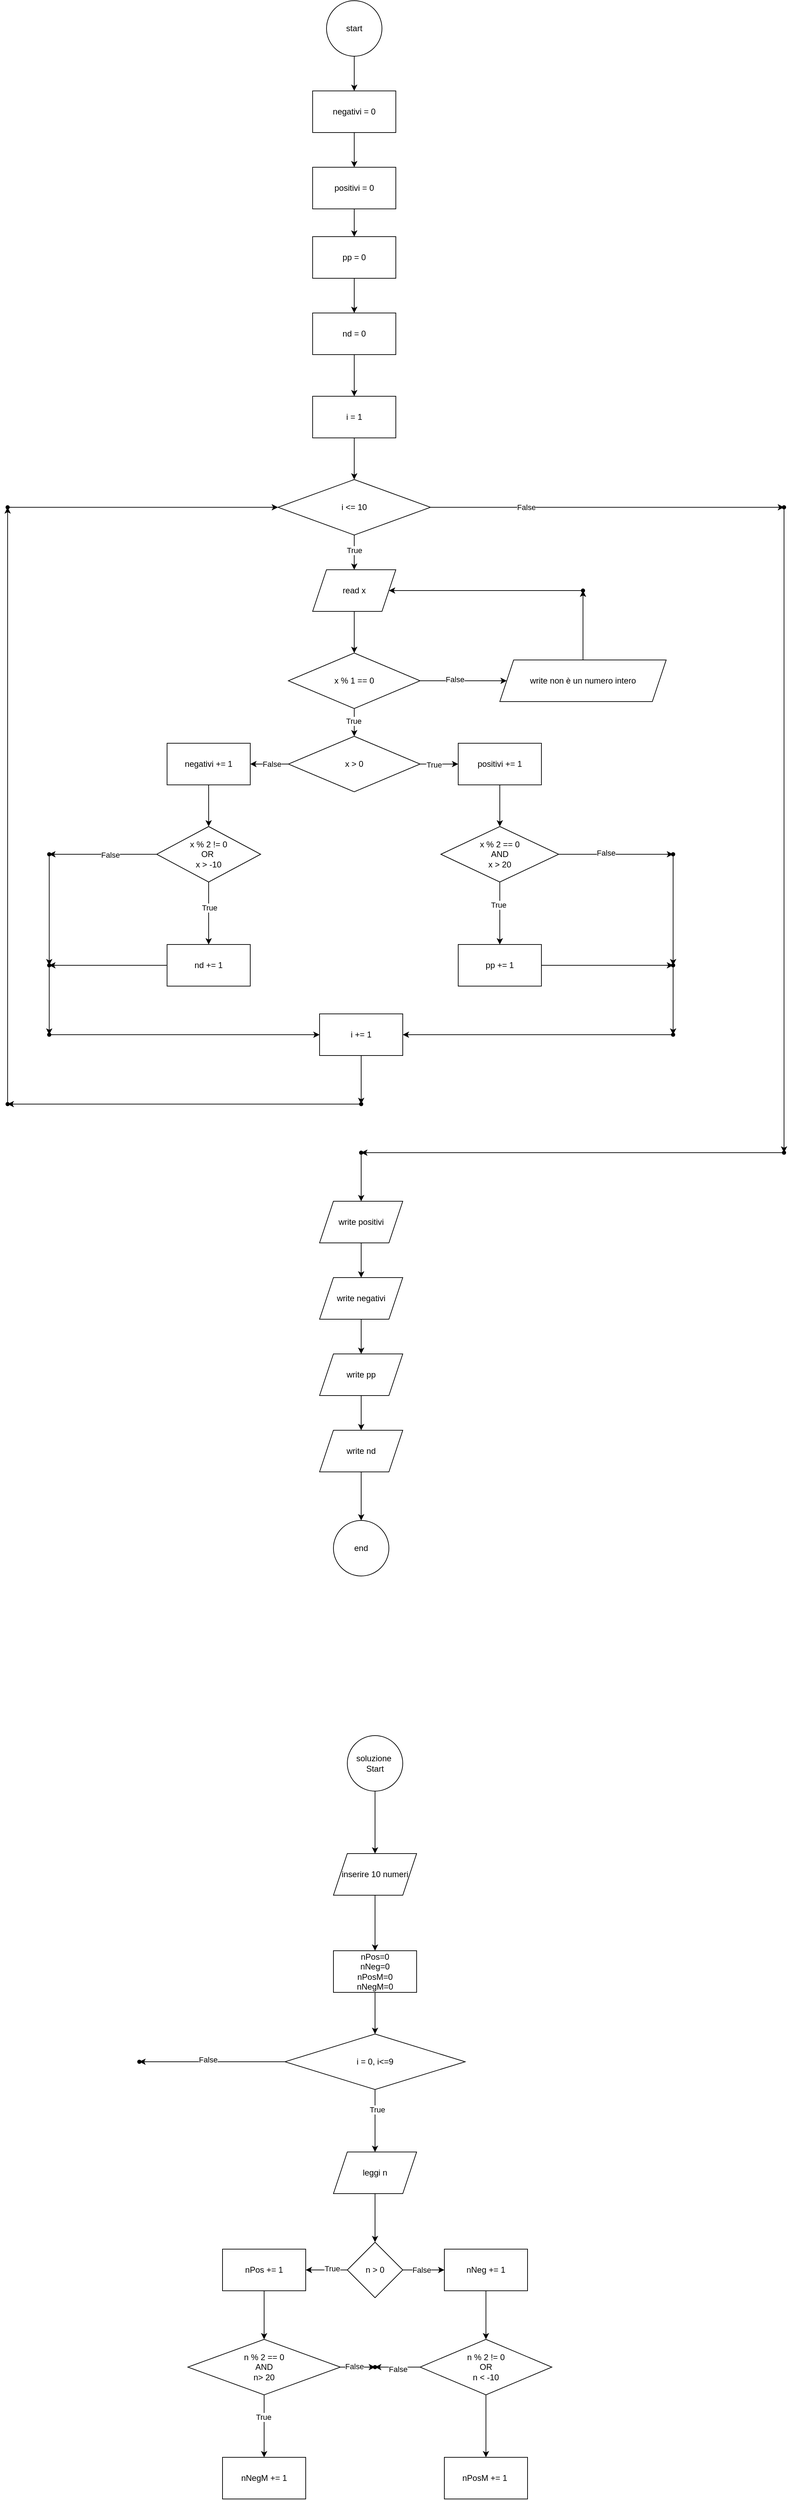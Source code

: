 <mxfile version="26.0.10">
  <diagram name="Pagina-1" id="jEXk80xzIpbsFUeX0Cvu">
    <mxGraphModel dx="1291" dy="1273" grid="1" gridSize="10" guides="1" tooltips="1" connect="1" arrows="1" fold="1" page="0" pageScale="1" pageWidth="827" pageHeight="1169" math="0" shadow="0">
      <root>
        <mxCell id="0" />
        <mxCell id="1" parent="0" />
        <mxCell id="RH8m3vGsfzPP5Ny2pXvC-3" value="" style="edgeStyle=orthogonalEdgeStyle;rounded=0;orthogonalLoop=1;jettySize=auto;html=1;entryX=0.5;entryY=0;entryDx=0;entryDy=0;" edge="1" parent="1" source="RH8m3vGsfzPP5Ny2pXvC-1" target="RH8m3vGsfzPP5Ny2pXvC-4">
          <mxGeometry relative="1" as="geometry">
            <mxPoint x="440" y="-410" as="targetPoint" />
          </mxGeometry>
        </mxCell>
        <mxCell id="RH8m3vGsfzPP5Ny2pXvC-1" value="start" style="ellipse;whiteSpace=wrap;html=1;" vertex="1" parent="1">
          <mxGeometry x="400" y="-540" width="80" height="80" as="geometry" />
        </mxCell>
        <mxCell id="RH8m3vGsfzPP5Ny2pXvC-9" value="" style="edgeStyle=orthogonalEdgeStyle;rounded=0;orthogonalLoop=1;jettySize=auto;html=1;" edge="1" parent="1" source="RH8m3vGsfzPP5Ny2pXvC-4" target="RH8m3vGsfzPP5Ny2pXvC-8">
          <mxGeometry relative="1" as="geometry" />
        </mxCell>
        <mxCell id="RH8m3vGsfzPP5Ny2pXvC-4" value="negativi = 0" style="whiteSpace=wrap;html=1;" vertex="1" parent="1">
          <mxGeometry x="380" y="-410" width="120" height="60" as="geometry" />
        </mxCell>
        <mxCell id="RH8m3vGsfzPP5Ny2pXvC-11" value="" style="edgeStyle=orthogonalEdgeStyle;rounded=0;orthogonalLoop=1;jettySize=auto;html=1;" edge="1" parent="1" source="RH8m3vGsfzPP5Ny2pXvC-8" target="RH8m3vGsfzPP5Ny2pXvC-10">
          <mxGeometry relative="1" as="geometry" />
        </mxCell>
        <mxCell id="RH8m3vGsfzPP5Ny2pXvC-8" value="positivi = 0" style="whiteSpace=wrap;html=1;" vertex="1" parent="1">
          <mxGeometry x="380" y="-300" width="120" height="60" as="geometry" />
        </mxCell>
        <mxCell id="RH8m3vGsfzPP5Ny2pXvC-13" value="" style="edgeStyle=orthogonalEdgeStyle;rounded=0;orthogonalLoop=1;jettySize=auto;html=1;" edge="1" parent="1" source="RH8m3vGsfzPP5Ny2pXvC-10" target="RH8m3vGsfzPP5Ny2pXvC-12">
          <mxGeometry relative="1" as="geometry" />
        </mxCell>
        <mxCell id="RH8m3vGsfzPP5Ny2pXvC-10" value="pp = 0" style="whiteSpace=wrap;html=1;" vertex="1" parent="1">
          <mxGeometry x="380" y="-200" width="120" height="60" as="geometry" />
        </mxCell>
        <mxCell id="RH8m3vGsfzPP5Ny2pXvC-15" value="" style="edgeStyle=orthogonalEdgeStyle;rounded=0;orthogonalLoop=1;jettySize=auto;html=1;entryX=0.5;entryY=0;entryDx=0;entryDy=0;" edge="1" parent="1" source="RH8m3vGsfzPP5Ny2pXvC-12" target="RH8m3vGsfzPP5Ny2pXvC-16">
          <mxGeometry relative="1" as="geometry">
            <mxPoint x="440" y="20" as="targetPoint" />
          </mxGeometry>
        </mxCell>
        <mxCell id="RH8m3vGsfzPP5Ny2pXvC-12" value="nd = 0" style="whiteSpace=wrap;html=1;" vertex="1" parent="1">
          <mxGeometry x="380" y="-90" width="120" height="60" as="geometry" />
        </mxCell>
        <mxCell id="RH8m3vGsfzPP5Ny2pXvC-19" value="" style="edgeStyle=orthogonalEdgeStyle;rounded=0;orthogonalLoop=1;jettySize=auto;html=1;" edge="1" parent="1" source="RH8m3vGsfzPP5Ny2pXvC-16" target="RH8m3vGsfzPP5Ny2pXvC-18">
          <mxGeometry relative="1" as="geometry" />
        </mxCell>
        <mxCell id="RH8m3vGsfzPP5Ny2pXvC-16" value="i = 1" style="whiteSpace=wrap;html=1;" vertex="1" parent="1">
          <mxGeometry x="380" y="30" width="120" height="60" as="geometry" />
        </mxCell>
        <mxCell id="RH8m3vGsfzPP5Ny2pXvC-21" value="" style="edgeStyle=orthogonalEdgeStyle;rounded=0;orthogonalLoop=1;jettySize=auto;html=1;" edge="1" parent="1" source="RH8m3vGsfzPP5Ny2pXvC-18" target="RH8m3vGsfzPP5Ny2pXvC-20">
          <mxGeometry relative="1" as="geometry" />
        </mxCell>
        <mxCell id="RH8m3vGsfzPP5Ny2pXvC-24" value="True" style="edgeLabel;html=1;align=center;verticalAlign=middle;resizable=0;points=[];" vertex="1" connectable="0" parent="RH8m3vGsfzPP5Ny2pXvC-21">
          <mxGeometry x="-0.12" relative="1" as="geometry">
            <mxPoint as="offset" />
          </mxGeometry>
        </mxCell>
        <mxCell id="RH8m3vGsfzPP5Ny2pXvC-71" value="" style="edgeStyle=orthogonalEdgeStyle;rounded=0;orthogonalLoop=1;jettySize=auto;html=1;" edge="1" parent="1" source="RH8m3vGsfzPP5Ny2pXvC-18" target="RH8m3vGsfzPP5Ny2pXvC-70">
          <mxGeometry relative="1" as="geometry" />
        </mxCell>
        <mxCell id="RH8m3vGsfzPP5Ny2pXvC-72" value="False" style="edgeLabel;html=1;align=center;verticalAlign=middle;resizable=0;points=[];" vertex="1" connectable="0" parent="RH8m3vGsfzPP5Ny2pXvC-71">
          <mxGeometry x="-0.459" relative="1" as="geometry">
            <mxPoint as="offset" />
          </mxGeometry>
        </mxCell>
        <mxCell id="RH8m3vGsfzPP5Ny2pXvC-18" value="i &amp;lt;= 10" style="rhombus;whiteSpace=wrap;html=1;" vertex="1" parent="1">
          <mxGeometry x="330" y="150" width="220" height="80" as="geometry" />
        </mxCell>
        <mxCell id="RH8m3vGsfzPP5Ny2pXvC-23" value="" style="edgeStyle=orthogonalEdgeStyle;rounded=0;orthogonalLoop=1;jettySize=auto;html=1;" edge="1" parent="1" source="RH8m3vGsfzPP5Ny2pXvC-20" target="RH8m3vGsfzPP5Ny2pXvC-22">
          <mxGeometry relative="1" as="geometry" />
        </mxCell>
        <mxCell id="RH8m3vGsfzPP5Ny2pXvC-20" value="read x" style="shape=parallelogram;perimeter=parallelogramPerimeter;whiteSpace=wrap;html=1;fixedSize=1;" vertex="1" parent="1">
          <mxGeometry x="380" y="280" width="120" height="60" as="geometry" />
        </mxCell>
        <mxCell id="RH8m3vGsfzPP5Ny2pXvC-28" value="" style="edgeStyle=orthogonalEdgeStyle;rounded=0;orthogonalLoop=1;jettySize=auto;html=1;" edge="1" parent="1" source="RH8m3vGsfzPP5Ny2pXvC-22" target="RH8m3vGsfzPP5Ny2pXvC-27">
          <mxGeometry relative="1" as="geometry" />
        </mxCell>
        <mxCell id="RH8m3vGsfzPP5Ny2pXvC-45" value="True" style="edgeLabel;html=1;align=center;verticalAlign=middle;resizable=0;points=[];" vertex="1" connectable="0" parent="RH8m3vGsfzPP5Ny2pXvC-28">
          <mxGeometry x="-0.1" y="-1" relative="1" as="geometry">
            <mxPoint as="offset" />
          </mxGeometry>
        </mxCell>
        <mxCell id="RH8m3vGsfzPP5Ny2pXvC-49" value="" style="edgeStyle=orthogonalEdgeStyle;rounded=0;orthogonalLoop=1;jettySize=auto;html=1;" edge="1" parent="1" source="RH8m3vGsfzPP5Ny2pXvC-22" target="RH8m3vGsfzPP5Ny2pXvC-48">
          <mxGeometry relative="1" as="geometry" />
        </mxCell>
        <mxCell id="RH8m3vGsfzPP5Ny2pXvC-50" value="False" style="edgeLabel;html=1;align=center;verticalAlign=middle;resizable=0;points=[];" vertex="1" connectable="0" parent="RH8m3vGsfzPP5Ny2pXvC-49">
          <mxGeometry x="-0.2" y="2" relative="1" as="geometry">
            <mxPoint as="offset" />
          </mxGeometry>
        </mxCell>
        <mxCell id="RH8m3vGsfzPP5Ny2pXvC-22" value="x % 1 == 0" style="rhombus;whiteSpace=wrap;html=1;" vertex="1" parent="1">
          <mxGeometry x="345" y="400" width="190" height="80" as="geometry" />
        </mxCell>
        <mxCell id="RH8m3vGsfzPP5Ny2pXvC-30" value="" style="edgeStyle=orthogonalEdgeStyle;rounded=0;orthogonalLoop=1;jettySize=auto;html=1;" edge="1" parent="1" source="RH8m3vGsfzPP5Ny2pXvC-27" target="RH8m3vGsfzPP5Ny2pXvC-29">
          <mxGeometry relative="1" as="geometry" />
        </mxCell>
        <mxCell id="RH8m3vGsfzPP5Ny2pXvC-44" value="True" style="edgeLabel;html=1;align=center;verticalAlign=middle;resizable=0;points=[];" vertex="1" connectable="0" parent="RH8m3vGsfzPP5Ny2pXvC-30">
          <mxGeometry x="-0.273" y="-1" relative="1" as="geometry">
            <mxPoint as="offset" />
          </mxGeometry>
        </mxCell>
        <mxCell id="RH8m3vGsfzPP5Ny2pXvC-32" value="" style="edgeStyle=orthogonalEdgeStyle;rounded=0;orthogonalLoop=1;jettySize=auto;html=1;" edge="1" parent="1" source="RH8m3vGsfzPP5Ny2pXvC-27" target="RH8m3vGsfzPP5Ny2pXvC-31">
          <mxGeometry relative="1" as="geometry" />
        </mxCell>
        <mxCell id="RH8m3vGsfzPP5Ny2pXvC-43" value="False" style="edgeLabel;html=1;align=center;verticalAlign=middle;resizable=0;points=[];" vertex="1" connectable="0" parent="RH8m3vGsfzPP5Ny2pXvC-32">
          <mxGeometry x="-0.127" relative="1" as="geometry">
            <mxPoint as="offset" />
          </mxGeometry>
        </mxCell>
        <mxCell id="RH8m3vGsfzPP5Ny2pXvC-27" value="x &amp;gt; 0" style="rhombus;whiteSpace=wrap;html=1;" vertex="1" parent="1">
          <mxGeometry x="345" y="520" width="190" height="80" as="geometry" />
        </mxCell>
        <mxCell id="RH8m3vGsfzPP5Ny2pXvC-34" value="" style="edgeStyle=orthogonalEdgeStyle;rounded=0;orthogonalLoop=1;jettySize=auto;html=1;" edge="1" parent="1" source="RH8m3vGsfzPP5Ny2pXvC-29" target="RH8m3vGsfzPP5Ny2pXvC-33">
          <mxGeometry relative="1" as="geometry" />
        </mxCell>
        <mxCell id="RH8m3vGsfzPP5Ny2pXvC-29" value="positivi += 1" style="whiteSpace=wrap;html=1;" vertex="1" parent="1">
          <mxGeometry x="590" y="530" width="120" height="60" as="geometry" />
        </mxCell>
        <mxCell id="RH8m3vGsfzPP5Ny2pXvC-36" value="" style="edgeStyle=orthogonalEdgeStyle;rounded=0;orthogonalLoop=1;jettySize=auto;html=1;" edge="1" parent="1" source="RH8m3vGsfzPP5Ny2pXvC-31" target="RH8m3vGsfzPP5Ny2pXvC-35">
          <mxGeometry relative="1" as="geometry" />
        </mxCell>
        <mxCell id="RH8m3vGsfzPP5Ny2pXvC-31" value="negativi += 1" style="whiteSpace=wrap;html=1;" vertex="1" parent="1">
          <mxGeometry x="170" y="530" width="120" height="60" as="geometry" />
        </mxCell>
        <mxCell id="RH8m3vGsfzPP5Ny2pXvC-38" value="" style="edgeStyle=orthogonalEdgeStyle;rounded=0;orthogonalLoop=1;jettySize=auto;html=1;" edge="1" parent="1" source="RH8m3vGsfzPP5Ny2pXvC-33" target="RH8m3vGsfzPP5Ny2pXvC-37">
          <mxGeometry relative="1" as="geometry" />
        </mxCell>
        <mxCell id="RH8m3vGsfzPP5Ny2pXvC-42" value="True" style="edgeLabel;html=1;align=center;verticalAlign=middle;resizable=0;points=[];" vertex="1" connectable="0" parent="RH8m3vGsfzPP5Ny2pXvC-38">
          <mxGeometry x="-0.267" y="-2" relative="1" as="geometry">
            <mxPoint as="offset" />
          </mxGeometry>
        </mxCell>
        <mxCell id="RH8m3vGsfzPP5Ny2pXvC-59" value="" style="edgeStyle=orthogonalEdgeStyle;rounded=0;orthogonalLoop=1;jettySize=auto;html=1;" edge="1" parent="1" source="RH8m3vGsfzPP5Ny2pXvC-33" target="RH8m3vGsfzPP5Ny2pXvC-58">
          <mxGeometry relative="1" as="geometry" />
        </mxCell>
        <mxCell id="RH8m3vGsfzPP5Ny2pXvC-92" value="False" style="edgeLabel;html=1;align=center;verticalAlign=middle;resizable=0;points=[];" vertex="1" connectable="0" parent="RH8m3vGsfzPP5Ny2pXvC-59">
          <mxGeometry x="-0.182" y="2" relative="1" as="geometry">
            <mxPoint as="offset" />
          </mxGeometry>
        </mxCell>
        <mxCell id="RH8m3vGsfzPP5Ny2pXvC-33" value="x % 2 == 0&lt;div&gt;AND&lt;/div&gt;&lt;div&gt;x &amp;gt; 20&lt;/div&gt;" style="rhombus;whiteSpace=wrap;html=1;" vertex="1" parent="1">
          <mxGeometry x="565" y="650" width="170" height="80" as="geometry" />
        </mxCell>
        <mxCell id="RH8m3vGsfzPP5Ny2pXvC-40" value="" style="edgeStyle=orthogonalEdgeStyle;rounded=0;orthogonalLoop=1;jettySize=auto;html=1;" edge="1" parent="1" source="RH8m3vGsfzPP5Ny2pXvC-35" target="RH8m3vGsfzPP5Ny2pXvC-39">
          <mxGeometry relative="1" as="geometry" />
        </mxCell>
        <mxCell id="RH8m3vGsfzPP5Ny2pXvC-41" value="True" style="edgeLabel;html=1;align=center;verticalAlign=middle;resizable=0;points=[];" vertex="1" connectable="0" parent="RH8m3vGsfzPP5Ny2pXvC-40">
          <mxGeometry x="-0.178" y="1" relative="1" as="geometry">
            <mxPoint as="offset" />
          </mxGeometry>
        </mxCell>
        <mxCell id="RH8m3vGsfzPP5Ny2pXvC-52" value="" style="edgeStyle=orthogonalEdgeStyle;rounded=0;orthogonalLoop=1;jettySize=auto;html=1;" edge="1" parent="1" source="RH8m3vGsfzPP5Ny2pXvC-35" target="RH8m3vGsfzPP5Ny2pXvC-51">
          <mxGeometry relative="1" as="geometry" />
        </mxCell>
        <mxCell id="RH8m3vGsfzPP5Ny2pXvC-90" value="False" style="edgeLabel;html=1;align=center;verticalAlign=middle;resizable=0;points=[];" vertex="1" connectable="0" parent="RH8m3vGsfzPP5Ny2pXvC-52">
          <mxGeometry x="-0.136" y="1" relative="1" as="geometry">
            <mxPoint as="offset" />
          </mxGeometry>
        </mxCell>
        <mxCell id="RH8m3vGsfzPP5Ny2pXvC-35" value="x % 2 != 0&lt;div&gt;OR&amp;nbsp;&lt;/div&gt;&lt;div&gt;x &amp;gt; -10&lt;/div&gt;" style="rhombus;whiteSpace=wrap;html=1;" vertex="1" parent="1">
          <mxGeometry x="155" y="650" width="150" height="80" as="geometry" />
        </mxCell>
        <mxCell id="RH8m3vGsfzPP5Ny2pXvC-57" value="" style="edgeStyle=orthogonalEdgeStyle;rounded=0;orthogonalLoop=1;jettySize=auto;html=1;" edge="1" parent="1" source="RH8m3vGsfzPP5Ny2pXvC-37" target="RH8m3vGsfzPP5Ny2pXvC-56">
          <mxGeometry relative="1" as="geometry" />
        </mxCell>
        <mxCell id="RH8m3vGsfzPP5Ny2pXvC-37" value="pp += 1" style="whiteSpace=wrap;html=1;" vertex="1" parent="1">
          <mxGeometry x="590" y="820" width="120" height="60" as="geometry" />
        </mxCell>
        <mxCell id="RH8m3vGsfzPP5Ny2pXvC-54" value="" style="edgeStyle=orthogonalEdgeStyle;rounded=0;orthogonalLoop=1;jettySize=auto;html=1;" edge="1" parent="1" source="RH8m3vGsfzPP5Ny2pXvC-39" target="RH8m3vGsfzPP5Ny2pXvC-53">
          <mxGeometry relative="1" as="geometry" />
        </mxCell>
        <mxCell id="RH8m3vGsfzPP5Ny2pXvC-39" value="nd += 1" style="whiteSpace=wrap;html=1;" vertex="1" parent="1">
          <mxGeometry x="170" y="820" width="120" height="60" as="geometry" />
        </mxCell>
        <mxCell id="RH8m3vGsfzPP5Ny2pXvC-151" value="" style="edgeStyle=orthogonalEdgeStyle;rounded=0;orthogonalLoop=1;jettySize=auto;html=1;" edge="1" parent="1" source="RH8m3vGsfzPP5Ny2pXvC-48" target="RH8m3vGsfzPP5Ny2pXvC-150">
          <mxGeometry relative="1" as="geometry" />
        </mxCell>
        <mxCell id="RH8m3vGsfzPP5Ny2pXvC-48" value="write non è un numero intero" style="shape=parallelogram;perimeter=parallelogramPerimeter;whiteSpace=wrap;html=1;fixedSize=1;" vertex="1" parent="1">
          <mxGeometry x="650" y="410" width="240" height="60" as="geometry" />
        </mxCell>
        <mxCell id="RH8m3vGsfzPP5Ny2pXvC-51" value="" style="shape=waypoint;sketch=0;size=6;pointerEvents=1;points=[];fillColor=default;resizable=0;rotatable=0;perimeter=centerPerimeter;snapToPoint=1;" vertex="1" parent="1">
          <mxGeometry x="-10" y="680" width="20" height="20" as="geometry" />
        </mxCell>
        <mxCell id="RH8m3vGsfzPP5Ny2pXvC-98" value="" style="edgeStyle=orthogonalEdgeStyle;rounded=0;orthogonalLoop=1;jettySize=auto;html=1;" edge="1" parent="1" source="RH8m3vGsfzPP5Ny2pXvC-53" target="RH8m3vGsfzPP5Ny2pXvC-97">
          <mxGeometry relative="1" as="geometry" />
        </mxCell>
        <mxCell id="RH8m3vGsfzPP5Ny2pXvC-53" value="" style="shape=waypoint;sketch=0;size=6;pointerEvents=1;points=[];fillColor=default;resizable=0;rotatable=0;perimeter=centerPerimeter;snapToPoint=1;" vertex="1" parent="1">
          <mxGeometry x="-10" y="840" width="20" height="20" as="geometry" />
        </mxCell>
        <mxCell id="RH8m3vGsfzPP5Ny2pXvC-102" value="" style="edgeStyle=orthogonalEdgeStyle;rounded=0;orthogonalLoop=1;jettySize=auto;html=1;" edge="1" parent="1" source="RH8m3vGsfzPP5Ny2pXvC-56" target="RH8m3vGsfzPP5Ny2pXvC-101">
          <mxGeometry relative="1" as="geometry" />
        </mxCell>
        <mxCell id="RH8m3vGsfzPP5Ny2pXvC-56" value="" style="shape=waypoint;sketch=0;size=6;pointerEvents=1;points=[];fillColor=default;resizable=0;rotatable=0;perimeter=centerPerimeter;snapToPoint=1;" vertex="1" parent="1">
          <mxGeometry x="890" y="840" width="20" height="20" as="geometry" />
        </mxCell>
        <mxCell id="RH8m3vGsfzPP5Ny2pXvC-95" style="edgeStyle=orthogonalEdgeStyle;rounded=0;orthogonalLoop=1;jettySize=auto;html=1;" edge="1" parent="1" source="RH8m3vGsfzPP5Ny2pXvC-58" target="RH8m3vGsfzPP5Ny2pXvC-56">
          <mxGeometry relative="1" as="geometry" />
        </mxCell>
        <mxCell id="RH8m3vGsfzPP5Ny2pXvC-58" value="" style="shape=waypoint;sketch=0;size=6;pointerEvents=1;points=[];fillColor=default;resizable=0;rotatable=0;perimeter=centerPerimeter;snapToPoint=1;" vertex="1" parent="1">
          <mxGeometry x="890" y="680" width="20" height="20" as="geometry" />
        </mxCell>
        <mxCell id="RH8m3vGsfzPP5Ny2pXvC-74" value="" style="edgeStyle=orthogonalEdgeStyle;rounded=0;orthogonalLoop=1;jettySize=auto;html=1;" edge="1" parent="1" source="RH8m3vGsfzPP5Ny2pXvC-70" target="RH8m3vGsfzPP5Ny2pXvC-73">
          <mxGeometry relative="1" as="geometry" />
        </mxCell>
        <mxCell id="RH8m3vGsfzPP5Ny2pXvC-70" value="" style="shape=waypoint;sketch=0;size=6;pointerEvents=1;points=[];fillColor=default;resizable=0;rotatable=0;perimeter=centerPerimeter;snapToPoint=1;" vertex="1" parent="1">
          <mxGeometry x="1050" y="180" width="20" height="20" as="geometry" />
        </mxCell>
        <mxCell id="RH8m3vGsfzPP5Ny2pXvC-76" value="" style="edgeStyle=orthogonalEdgeStyle;rounded=0;orthogonalLoop=1;jettySize=auto;html=1;" edge="1" parent="1" source="RH8m3vGsfzPP5Ny2pXvC-73" target="RH8m3vGsfzPP5Ny2pXvC-75">
          <mxGeometry relative="1" as="geometry" />
        </mxCell>
        <mxCell id="RH8m3vGsfzPP5Ny2pXvC-73" value="" style="shape=waypoint;sketch=0;size=6;pointerEvents=1;points=[];fillColor=default;resizable=0;rotatable=0;perimeter=centerPerimeter;snapToPoint=1;" vertex="1" parent="1">
          <mxGeometry x="1050" y="1110" width="20" height="20" as="geometry" />
        </mxCell>
        <mxCell id="RH8m3vGsfzPP5Ny2pXvC-78" value="" style="edgeStyle=orthogonalEdgeStyle;rounded=0;orthogonalLoop=1;jettySize=auto;html=1;" edge="1" parent="1" source="RH8m3vGsfzPP5Ny2pXvC-75" target="RH8m3vGsfzPP5Ny2pXvC-77">
          <mxGeometry relative="1" as="geometry" />
        </mxCell>
        <mxCell id="RH8m3vGsfzPP5Ny2pXvC-75" value="" style="shape=waypoint;sketch=0;size=6;pointerEvents=1;points=[];fillColor=default;resizable=0;rotatable=0;perimeter=centerPerimeter;snapToPoint=1;" vertex="1" parent="1">
          <mxGeometry x="440" y="1110" width="20" height="20" as="geometry" />
        </mxCell>
        <mxCell id="RH8m3vGsfzPP5Ny2pXvC-80" value="" style="edgeStyle=orthogonalEdgeStyle;rounded=0;orthogonalLoop=1;jettySize=auto;html=1;" edge="1" parent="1" source="RH8m3vGsfzPP5Ny2pXvC-77" target="RH8m3vGsfzPP5Ny2pXvC-79">
          <mxGeometry relative="1" as="geometry" />
        </mxCell>
        <mxCell id="RH8m3vGsfzPP5Ny2pXvC-77" value="write positivi" style="shape=parallelogram;perimeter=parallelogramPerimeter;whiteSpace=wrap;html=1;fixedSize=1;sketch=0;pointerEvents=1;resizable=0;" vertex="1" parent="1">
          <mxGeometry x="390" y="1190" width="120" height="60" as="geometry" />
        </mxCell>
        <mxCell id="RH8m3vGsfzPP5Ny2pXvC-82" value="" style="edgeStyle=orthogonalEdgeStyle;rounded=0;orthogonalLoop=1;jettySize=auto;html=1;" edge="1" parent="1" source="RH8m3vGsfzPP5Ny2pXvC-79" target="RH8m3vGsfzPP5Ny2pXvC-81">
          <mxGeometry relative="1" as="geometry" />
        </mxCell>
        <mxCell id="RH8m3vGsfzPP5Ny2pXvC-79" value="write negativi" style="shape=parallelogram;perimeter=parallelogramPerimeter;whiteSpace=wrap;html=1;fixedSize=1;sketch=0;pointerEvents=1;resizable=0;" vertex="1" parent="1">
          <mxGeometry x="390" y="1300" width="120" height="60" as="geometry" />
        </mxCell>
        <mxCell id="RH8m3vGsfzPP5Ny2pXvC-84" value="" style="edgeStyle=orthogonalEdgeStyle;rounded=0;orthogonalLoop=1;jettySize=auto;html=1;" edge="1" parent="1" source="RH8m3vGsfzPP5Ny2pXvC-81" target="RH8m3vGsfzPP5Ny2pXvC-83">
          <mxGeometry relative="1" as="geometry" />
        </mxCell>
        <mxCell id="RH8m3vGsfzPP5Ny2pXvC-81" value="write pp" style="shape=parallelogram;perimeter=parallelogramPerimeter;whiteSpace=wrap;html=1;fixedSize=1;sketch=0;pointerEvents=1;resizable=0;" vertex="1" parent="1">
          <mxGeometry x="390" y="1410" width="120" height="60" as="geometry" />
        </mxCell>
        <mxCell id="RH8m3vGsfzPP5Ny2pXvC-86" value="" style="edgeStyle=orthogonalEdgeStyle;rounded=0;orthogonalLoop=1;jettySize=auto;html=1;" edge="1" parent="1" source="RH8m3vGsfzPP5Ny2pXvC-83" target="RH8m3vGsfzPP5Ny2pXvC-85">
          <mxGeometry relative="1" as="geometry" />
        </mxCell>
        <mxCell id="RH8m3vGsfzPP5Ny2pXvC-83" value="write nd" style="shape=parallelogram;perimeter=parallelogramPerimeter;whiteSpace=wrap;html=1;fixedSize=1;sketch=0;pointerEvents=1;resizable=0;" vertex="1" parent="1">
          <mxGeometry x="390" y="1520" width="120" height="60" as="geometry" />
        </mxCell>
        <mxCell id="RH8m3vGsfzPP5Ny2pXvC-85" value="end" style="ellipse;whiteSpace=wrap;html=1;sketch=0;pointerEvents=1;resizable=0;" vertex="1" parent="1">
          <mxGeometry x="410" y="1650" width="80" height="80" as="geometry" />
        </mxCell>
        <mxCell id="RH8m3vGsfzPP5Ny2pXvC-96" style="edgeStyle=orthogonalEdgeStyle;rounded=0;orthogonalLoop=1;jettySize=auto;html=1;entryX=0.831;entryY=0.202;entryDx=0;entryDy=0;entryPerimeter=0;" edge="1" parent="1" source="RH8m3vGsfzPP5Ny2pXvC-51" target="RH8m3vGsfzPP5Ny2pXvC-53">
          <mxGeometry relative="1" as="geometry" />
        </mxCell>
        <mxCell id="RH8m3vGsfzPP5Ny2pXvC-100" value="" style="edgeStyle=orthogonalEdgeStyle;rounded=0;orthogonalLoop=1;jettySize=auto;html=1;" edge="1" parent="1" source="RH8m3vGsfzPP5Ny2pXvC-97" target="RH8m3vGsfzPP5Ny2pXvC-99">
          <mxGeometry relative="1" as="geometry" />
        </mxCell>
        <mxCell id="RH8m3vGsfzPP5Ny2pXvC-97" value="" style="shape=waypoint;sketch=0;size=6;pointerEvents=1;points=[];fillColor=default;resizable=0;rotatable=0;perimeter=centerPerimeter;snapToPoint=1;" vertex="1" parent="1">
          <mxGeometry x="-10" y="940" width="20" height="20" as="geometry" />
        </mxCell>
        <mxCell id="RH8m3vGsfzPP5Ny2pXvC-105" value="" style="edgeStyle=orthogonalEdgeStyle;rounded=0;orthogonalLoop=1;jettySize=auto;html=1;" edge="1" parent="1" source="RH8m3vGsfzPP5Ny2pXvC-99" target="RH8m3vGsfzPP5Ny2pXvC-104">
          <mxGeometry relative="1" as="geometry" />
        </mxCell>
        <mxCell id="RH8m3vGsfzPP5Ny2pXvC-99" value="i += 1" style="whiteSpace=wrap;html=1;sketch=0;pointerEvents=1;resizable=0;" vertex="1" parent="1">
          <mxGeometry x="390" y="920" width="120" height="60" as="geometry" />
        </mxCell>
        <mxCell id="RH8m3vGsfzPP5Ny2pXvC-103" style="edgeStyle=orthogonalEdgeStyle;rounded=0;orthogonalLoop=1;jettySize=auto;html=1;entryX=1;entryY=0.5;entryDx=0;entryDy=0;" edge="1" parent="1" source="RH8m3vGsfzPP5Ny2pXvC-101" target="RH8m3vGsfzPP5Ny2pXvC-99">
          <mxGeometry relative="1" as="geometry" />
        </mxCell>
        <mxCell id="RH8m3vGsfzPP5Ny2pXvC-101" value="" style="shape=waypoint;sketch=0;size=6;pointerEvents=1;points=[];fillColor=default;resizable=0;rotatable=0;perimeter=centerPerimeter;snapToPoint=1;" vertex="1" parent="1">
          <mxGeometry x="890" y="940" width="20" height="20" as="geometry" />
        </mxCell>
        <mxCell id="RH8m3vGsfzPP5Ny2pXvC-107" value="" style="edgeStyle=orthogonalEdgeStyle;rounded=0;orthogonalLoop=1;jettySize=auto;html=1;" edge="1" parent="1" source="RH8m3vGsfzPP5Ny2pXvC-104" target="RH8m3vGsfzPP5Ny2pXvC-106">
          <mxGeometry relative="1" as="geometry" />
        </mxCell>
        <mxCell id="RH8m3vGsfzPP5Ny2pXvC-104" value="" style="shape=waypoint;sketch=0;size=6;pointerEvents=1;points=[];fillColor=default;resizable=0;rotatable=0;perimeter=centerPerimeter;snapToPoint=1;" vertex="1" parent="1">
          <mxGeometry x="440" y="1040" width="20" height="20" as="geometry" />
        </mxCell>
        <mxCell id="RH8m3vGsfzPP5Ny2pXvC-109" value="" style="edgeStyle=orthogonalEdgeStyle;rounded=0;orthogonalLoop=1;jettySize=auto;html=1;" edge="1" parent="1" source="RH8m3vGsfzPP5Ny2pXvC-106" target="RH8m3vGsfzPP5Ny2pXvC-108">
          <mxGeometry relative="1" as="geometry" />
        </mxCell>
        <mxCell id="RH8m3vGsfzPP5Ny2pXvC-106" value="" style="shape=waypoint;sketch=0;size=6;pointerEvents=1;points=[];fillColor=default;resizable=0;rotatable=0;perimeter=centerPerimeter;snapToPoint=1;" vertex="1" parent="1">
          <mxGeometry x="-70" y="1040" width="20" height="20" as="geometry" />
        </mxCell>
        <mxCell id="RH8m3vGsfzPP5Ny2pXvC-110" style="edgeStyle=orthogonalEdgeStyle;rounded=0;orthogonalLoop=1;jettySize=auto;html=1;entryX=0;entryY=0.5;entryDx=0;entryDy=0;exitX=0.383;exitY=-0.126;exitDx=0;exitDy=0;exitPerimeter=0;" edge="1" parent="1" source="RH8m3vGsfzPP5Ny2pXvC-108" target="RH8m3vGsfzPP5Ny2pXvC-18">
          <mxGeometry relative="1" as="geometry" />
        </mxCell>
        <mxCell id="RH8m3vGsfzPP5Ny2pXvC-108" value="" style="shape=waypoint;sketch=0;size=6;pointerEvents=1;points=[];fillColor=default;resizable=0;rotatable=0;perimeter=centerPerimeter;snapToPoint=1;" vertex="1" parent="1">
          <mxGeometry x="-70" y="180" width="20" height="20" as="geometry" />
        </mxCell>
        <mxCell id="RH8m3vGsfzPP5Ny2pXvC-113" value="" style="edgeStyle=orthogonalEdgeStyle;rounded=0;orthogonalLoop=1;jettySize=auto;html=1;" edge="1" parent="1" source="RH8m3vGsfzPP5Ny2pXvC-111" target="RH8m3vGsfzPP5Ny2pXvC-112">
          <mxGeometry relative="1" as="geometry" />
        </mxCell>
        <mxCell id="RH8m3vGsfzPP5Ny2pXvC-111" value="soluzione&amp;nbsp;&lt;div&gt;Start&lt;/div&gt;" style="ellipse;whiteSpace=wrap;html=1;" vertex="1" parent="1">
          <mxGeometry x="430" y="1960" width="80" height="80" as="geometry" />
        </mxCell>
        <mxCell id="RH8m3vGsfzPP5Ny2pXvC-115" value="" style="edgeStyle=orthogonalEdgeStyle;rounded=0;orthogonalLoop=1;jettySize=auto;html=1;" edge="1" parent="1" source="RH8m3vGsfzPP5Ny2pXvC-112" target="RH8m3vGsfzPP5Ny2pXvC-114">
          <mxGeometry relative="1" as="geometry" />
        </mxCell>
        <mxCell id="RH8m3vGsfzPP5Ny2pXvC-112" value="inserire 10 numeri" style="shape=parallelogram;perimeter=parallelogramPerimeter;whiteSpace=wrap;html=1;fixedSize=1;" vertex="1" parent="1">
          <mxGeometry x="410" y="2130" width="120" height="60" as="geometry" />
        </mxCell>
        <mxCell id="RH8m3vGsfzPP5Ny2pXvC-117" value="" style="edgeStyle=orthogonalEdgeStyle;rounded=0;orthogonalLoop=1;jettySize=auto;html=1;" edge="1" parent="1" source="RH8m3vGsfzPP5Ny2pXvC-114" target="RH8m3vGsfzPP5Ny2pXvC-116">
          <mxGeometry relative="1" as="geometry" />
        </mxCell>
        <mxCell id="RH8m3vGsfzPP5Ny2pXvC-114" value="nPos=0&lt;div&gt;nNeg=0&lt;/div&gt;&lt;div&gt;nPosM=0&lt;/div&gt;&lt;div&gt;nNegM=0&lt;/div&gt;" style="whiteSpace=wrap;html=1;" vertex="1" parent="1">
          <mxGeometry x="410" y="2270" width="120" height="60" as="geometry" />
        </mxCell>
        <mxCell id="RH8m3vGsfzPP5Ny2pXvC-119" value="" style="edgeStyle=orthogonalEdgeStyle;rounded=0;orthogonalLoop=1;jettySize=auto;html=1;" edge="1" parent="1" source="RH8m3vGsfzPP5Ny2pXvC-116" target="RH8m3vGsfzPP5Ny2pXvC-118">
          <mxGeometry relative="1" as="geometry" />
        </mxCell>
        <mxCell id="RH8m3vGsfzPP5Ny2pXvC-120" value="True" style="edgeLabel;html=1;align=center;verticalAlign=middle;resizable=0;points=[];" vertex="1" connectable="0" parent="RH8m3vGsfzPP5Ny2pXvC-119">
          <mxGeometry x="-0.351" y="3" relative="1" as="geometry">
            <mxPoint as="offset" />
          </mxGeometry>
        </mxCell>
        <mxCell id="RH8m3vGsfzPP5Ny2pXvC-123" value="" style="edgeStyle=orthogonalEdgeStyle;rounded=0;orthogonalLoop=1;jettySize=auto;html=1;" edge="1" parent="1" source="RH8m3vGsfzPP5Ny2pXvC-116" target="RH8m3vGsfzPP5Ny2pXvC-122">
          <mxGeometry relative="1" as="geometry" />
        </mxCell>
        <mxCell id="RH8m3vGsfzPP5Ny2pXvC-124" value="False" style="edgeLabel;html=1;align=center;verticalAlign=middle;resizable=0;points=[];" vertex="1" connectable="0" parent="RH8m3vGsfzPP5Ny2pXvC-123">
          <mxGeometry x="0.06" y="-3" relative="1" as="geometry">
            <mxPoint as="offset" />
          </mxGeometry>
        </mxCell>
        <mxCell id="RH8m3vGsfzPP5Ny2pXvC-116" value="i = 0, i&amp;lt;=9" style="rhombus;whiteSpace=wrap;html=1;" vertex="1" parent="1">
          <mxGeometry x="340" y="2390" width="260" height="80" as="geometry" />
        </mxCell>
        <mxCell id="RH8m3vGsfzPP5Ny2pXvC-126" value="" style="edgeStyle=orthogonalEdgeStyle;rounded=0;orthogonalLoop=1;jettySize=auto;html=1;" edge="1" parent="1" source="RH8m3vGsfzPP5Ny2pXvC-118" target="RH8m3vGsfzPP5Ny2pXvC-125">
          <mxGeometry relative="1" as="geometry" />
        </mxCell>
        <mxCell id="RH8m3vGsfzPP5Ny2pXvC-118" value="leggi n" style="shape=parallelogram;perimeter=parallelogramPerimeter;whiteSpace=wrap;html=1;fixedSize=1;" vertex="1" parent="1">
          <mxGeometry x="410" y="2560" width="120" height="60" as="geometry" />
        </mxCell>
        <mxCell id="RH8m3vGsfzPP5Ny2pXvC-122" value="" style="shape=waypoint;sketch=0;size=6;pointerEvents=1;points=[];fillColor=default;resizable=0;rotatable=0;perimeter=centerPerimeter;snapToPoint=1;" vertex="1" parent="1">
          <mxGeometry x="120" y="2420" width="20" height="20" as="geometry" />
        </mxCell>
        <mxCell id="RH8m3vGsfzPP5Ny2pXvC-128" value="" style="edgeStyle=orthogonalEdgeStyle;rounded=0;orthogonalLoop=1;jettySize=auto;html=1;" edge="1" parent="1" source="RH8m3vGsfzPP5Ny2pXvC-125" target="RH8m3vGsfzPP5Ny2pXvC-127">
          <mxGeometry relative="1" as="geometry" />
        </mxCell>
        <mxCell id="RH8m3vGsfzPP5Ny2pXvC-130" value="True" style="edgeLabel;html=1;align=center;verticalAlign=middle;resizable=0;points=[];" vertex="1" connectable="0" parent="RH8m3vGsfzPP5Ny2pXvC-128">
          <mxGeometry x="-0.267" y="-2" relative="1" as="geometry">
            <mxPoint as="offset" />
          </mxGeometry>
        </mxCell>
        <mxCell id="RH8m3vGsfzPP5Ny2pXvC-132" value="" style="edgeStyle=orthogonalEdgeStyle;rounded=0;orthogonalLoop=1;jettySize=auto;html=1;" edge="1" parent="1" source="RH8m3vGsfzPP5Ny2pXvC-125" target="RH8m3vGsfzPP5Ny2pXvC-131">
          <mxGeometry relative="1" as="geometry" />
        </mxCell>
        <mxCell id="RH8m3vGsfzPP5Ny2pXvC-135" value="False" style="edgeLabel;html=1;align=center;verticalAlign=middle;resizable=0;points=[];" vertex="1" connectable="0" parent="RH8m3vGsfzPP5Ny2pXvC-132">
          <mxGeometry x="-0.124" relative="1" as="geometry">
            <mxPoint as="offset" />
          </mxGeometry>
        </mxCell>
        <mxCell id="RH8m3vGsfzPP5Ny2pXvC-125" value="n &amp;gt; 0" style="rhombus;whiteSpace=wrap;html=1;" vertex="1" parent="1">
          <mxGeometry x="430" y="2690" width="80" height="80" as="geometry" />
        </mxCell>
        <mxCell id="RH8m3vGsfzPP5Ny2pXvC-134" value="" style="edgeStyle=orthogonalEdgeStyle;rounded=0;orthogonalLoop=1;jettySize=auto;html=1;" edge="1" parent="1" source="RH8m3vGsfzPP5Ny2pXvC-127" target="RH8m3vGsfzPP5Ny2pXvC-133">
          <mxGeometry relative="1" as="geometry" />
        </mxCell>
        <mxCell id="RH8m3vGsfzPP5Ny2pXvC-127" value="nPos += 1" style="whiteSpace=wrap;html=1;" vertex="1" parent="1">
          <mxGeometry x="250" y="2700" width="120" height="60" as="geometry" />
        </mxCell>
        <mxCell id="RH8m3vGsfzPP5Ny2pXvC-139" value="" style="edgeStyle=orthogonalEdgeStyle;rounded=0;orthogonalLoop=1;jettySize=auto;html=1;" edge="1" parent="1" source="RH8m3vGsfzPP5Ny2pXvC-131" target="RH8m3vGsfzPP5Ny2pXvC-138">
          <mxGeometry relative="1" as="geometry" />
        </mxCell>
        <mxCell id="RH8m3vGsfzPP5Ny2pXvC-131" value="nNeg += 1" style="whiteSpace=wrap;html=1;" vertex="1" parent="1">
          <mxGeometry x="570" y="2700" width="120" height="60" as="geometry" />
        </mxCell>
        <mxCell id="RH8m3vGsfzPP5Ny2pXvC-137" value="" style="edgeStyle=orthogonalEdgeStyle;rounded=0;orthogonalLoop=1;jettySize=auto;html=1;" edge="1" parent="1" source="RH8m3vGsfzPP5Ny2pXvC-133" target="RH8m3vGsfzPP5Ny2pXvC-136">
          <mxGeometry relative="1" as="geometry" />
        </mxCell>
        <mxCell id="RH8m3vGsfzPP5Ny2pXvC-140" value="True" style="edgeLabel;html=1;align=center;verticalAlign=middle;resizable=0;points=[];" vertex="1" connectable="0" parent="RH8m3vGsfzPP5Ny2pXvC-137">
          <mxGeometry x="-0.29" y="-1" relative="1" as="geometry">
            <mxPoint as="offset" />
          </mxGeometry>
        </mxCell>
        <mxCell id="RH8m3vGsfzPP5Ny2pXvC-144" value="" style="edgeStyle=orthogonalEdgeStyle;rounded=0;orthogonalLoop=1;jettySize=auto;html=1;" edge="1" parent="1" source="RH8m3vGsfzPP5Ny2pXvC-133" target="RH8m3vGsfzPP5Ny2pXvC-142">
          <mxGeometry relative="1" as="geometry" />
        </mxCell>
        <mxCell id="RH8m3vGsfzPP5Ny2pXvC-147" value="False" style="edgeLabel;html=1;align=center;verticalAlign=middle;resizable=0;points=[];" vertex="1" connectable="0" parent="RH8m3vGsfzPP5Ny2pXvC-144">
          <mxGeometry x="-0.211" y="1" relative="1" as="geometry">
            <mxPoint as="offset" />
          </mxGeometry>
        </mxCell>
        <mxCell id="RH8m3vGsfzPP5Ny2pXvC-133" value="n % 2 == 0&lt;div&gt;AND&lt;/div&gt;&lt;div&gt;n&amp;gt; 20&lt;/div&gt;" style="rhombus;whiteSpace=wrap;html=1;" vertex="1" parent="1">
          <mxGeometry x="200" y="2830" width="220" height="80" as="geometry" />
        </mxCell>
        <mxCell id="RH8m3vGsfzPP5Ny2pXvC-136" value="nNegM += 1" style="whiteSpace=wrap;html=1;" vertex="1" parent="1">
          <mxGeometry x="250" y="3000" width="120" height="60" as="geometry" />
        </mxCell>
        <mxCell id="RH8m3vGsfzPP5Ny2pXvC-145" value="" style="edgeStyle=orthogonalEdgeStyle;rounded=0;orthogonalLoop=1;jettySize=auto;html=1;" edge="1" parent="1" source="RH8m3vGsfzPP5Ny2pXvC-138" target="RH8m3vGsfzPP5Ny2pXvC-142">
          <mxGeometry relative="1" as="geometry" />
        </mxCell>
        <mxCell id="RH8m3vGsfzPP5Ny2pXvC-146" value="False" style="edgeLabel;html=1;align=center;verticalAlign=middle;resizable=0;points=[];" vertex="1" connectable="0" parent="RH8m3vGsfzPP5Ny2pXvC-145">
          <mxGeometry x="-0.021" y="3" relative="1" as="geometry">
            <mxPoint as="offset" />
          </mxGeometry>
        </mxCell>
        <mxCell id="RH8m3vGsfzPP5Ny2pXvC-149" value="" style="edgeStyle=orthogonalEdgeStyle;rounded=0;orthogonalLoop=1;jettySize=auto;html=1;" edge="1" parent="1" source="RH8m3vGsfzPP5Ny2pXvC-138" target="RH8m3vGsfzPP5Ny2pXvC-148">
          <mxGeometry relative="1" as="geometry" />
        </mxCell>
        <mxCell id="RH8m3vGsfzPP5Ny2pXvC-138" value="n % 2 != 0&lt;div&gt;OR&lt;/div&gt;&lt;div&gt;n &amp;lt; -10&lt;/div&gt;" style="rhombus;whiteSpace=wrap;html=1;" vertex="1" parent="1">
          <mxGeometry x="535" y="2830" width="190" height="80" as="geometry" />
        </mxCell>
        <mxCell id="RH8m3vGsfzPP5Ny2pXvC-142" value="" style="shape=waypoint;sketch=0;size=6;pointerEvents=1;points=[];fillColor=default;resizable=0;rotatable=0;perimeter=centerPerimeter;snapToPoint=1;" vertex="1" parent="1">
          <mxGeometry x="460" y="2860" width="20" height="20" as="geometry" />
        </mxCell>
        <mxCell id="RH8m3vGsfzPP5Ny2pXvC-148" value="nPosM += 1&amp;nbsp;" style="whiteSpace=wrap;html=1;" vertex="1" parent="1">
          <mxGeometry x="570" y="3000" width="120" height="60" as="geometry" />
        </mxCell>
        <mxCell id="RH8m3vGsfzPP5Ny2pXvC-152" style="edgeStyle=orthogonalEdgeStyle;rounded=0;orthogonalLoop=1;jettySize=auto;html=1;entryX=1;entryY=0.5;entryDx=0;entryDy=0;exitX=0.4;exitY=0.874;exitDx=0;exitDy=0;exitPerimeter=0;" edge="1" parent="1" source="RH8m3vGsfzPP5Ny2pXvC-150" target="RH8m3vGsfzPP5Ny2pXvC-20">
          <mxGeometry relative="1" as="geometry" />
        </mxCell>
        <mxCell id="RH8m3vGsfzPP5Ny2pXvC-150" value="" style="shape=waypoint;sketch=0;size=6;pointerEvents=1;points=[];fillColor=default;resizable=0;rotatable=0;perimeter=centerPerimeter;snapToPoint=1;" vertex="1" parent="1">
          <mxGeometry x="760" y="300" width="20" height="20" as="geometry" />
        </mxCell>
      </root>
    </mxGraphModel>
  </diagram>
</mxfile>
